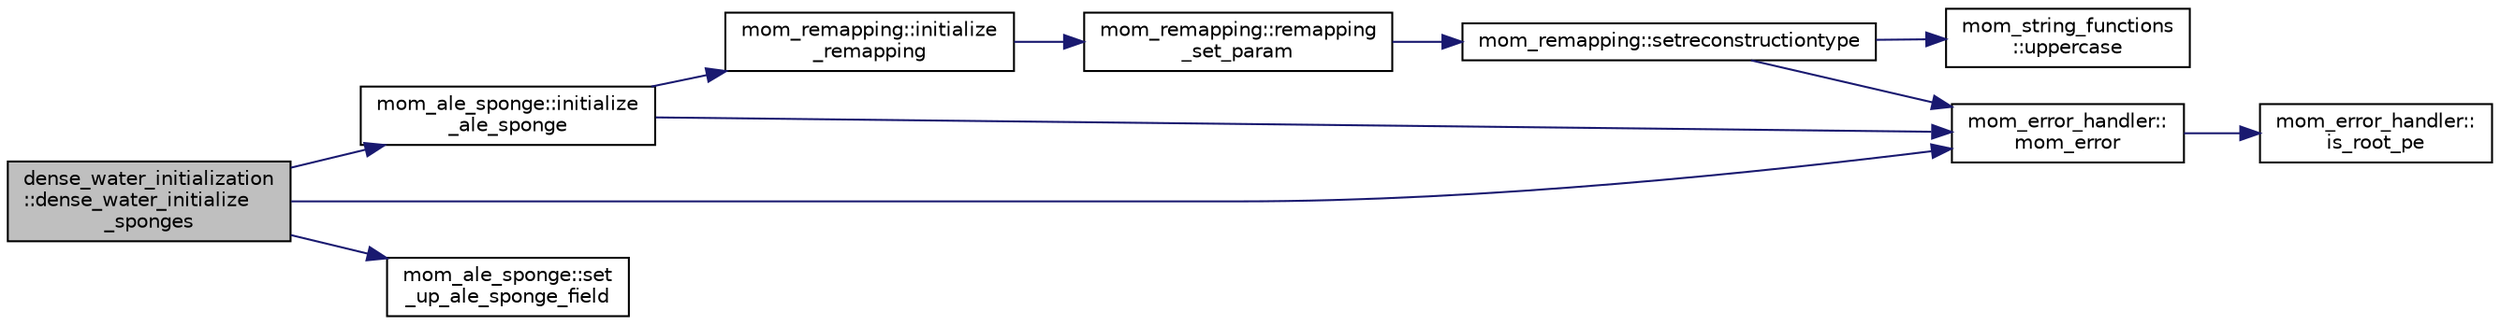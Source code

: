 digraph "dense_water_initialization::dense_water_initialize_sponges"
{
 // INTERACTIVE_SVG=YES
  edge [fontname="Helvetica",fontsize="10",labelfontname="Helvetica",labelfontsize="10"];
  node [fontname="Helvetica",fontsize="10",shape=record];
  rankdir="LR";
  Node0 [label="dense_water_initialization\l::dense_water_initialize\l_sponges",height=0.2,width=0.4,color="black", fillcolor="grey75", style="filled", fontcolor="black"];
  Node0 -> Node1 [color="midnightblue",fontsize="10",style="solid",fontname="Helvetica"];
  Node1 [label="mom_ale_sponge::initialize\l_ale_sponge",height=0.2,width=0.4,color="black", fillcolor="white", style="filled",URL="$namespacemom__ale__sponge.html#a135d5ca4d0dff789bc6db5ac789b4142",tooltip="This subroutine determines the number of points which are within. "];
  Node1 -> Node2 [color="midnightblue",fontsize="10",style="solid",fontname="Helvetica"];
  Node2 [label="mom_error_handler::\lmom_error",height=0.2,width=0.4,color="black", fillcolor="white", style="filled",URL="$namespacemom__error__handler.html#a460cfb79a06c29fc249952c2a3710d67"];
  Node2 -> Node3 [color="midnightblue",fontsize="10",style="solid",fontname="Helvetica"];
  Node3 [label="mom_error_handler::\lis_root_pe",height=0.2,width=0.4,color="black", fillcolor="white", style="filled",URL="$namespacemom__error__handler.html#ad5f00a53059c72fe2332d1436c80ca71"];
  Node1 -> Node4 [color="midnightblue",fontsize="10",style="solid",fontname="Helvetica"];
  Node4 [label="mom_remapping::initialize\l_remapping",height=0.2,width=0.4,color="black", fillcolor="white", style="filled",URL="$namespacemom__remapping.html#a6847e0c44ccb54fb72587677f90d95b6",tooltip="Constructor for remapping control structure. "];
  Node4 -> Node5 [color="midnightblue",fontsize="10",style="solid",fontname="Helvetica"];
  Node5 [label="mom_remapping::remapping\l_set_param",height=0.2,width=0.4,color="black", fillcolor="white", style="filled",URL="$namespacemom__remapping.html#a9e811f89c505a4416ea0eec315769801",tooltip="Set parameters within remapping object. "];
  Node5 -> Node6 [color="midnightblue",fontsize="10",style="solid",fontname="Helvetica"];
  Node6 [label="mom_remapping::setreconstructiontype",height=0.2,width=0.4,color="black", fillcolor="white", style="filled",URL="$namespacemom__remapping.html#a41a89ac62578250500b7a450d5fdfae7",tooltip="Changes the method of reconstruction Use this routine to parse a string parameter specifying the reco..."];
  Node6 -> Node7 [color="midnightblue",fontsize="10",style="solid",fontname="Helvetica"];
  Node7 [label="mom_string_functions\l::uppercase",height=0.2,width=0.4,color="black", fillcolor="white", style="filled",URL="$namespacemom__string__functions.html#aca148baf726de2f028b7e7baad3c85d4"];
  Node6 -> Node2 [color="midnightblue",fontsize="10",style="solid",fontname="Helvetica"];
  Node0 -> Node2 [color="midnightblue",fontsize="10",style="solid",fontname="Helvetica"];
  Node0 -> Node8 [color="midnightblue",fontsize="10",style="solid",fontname="Helvetica"];
  Node8 [label="mom_ale_sponge::set\l_up_ale_sponge_field",height=0.2,width=0.4,color="black", fillcolor="white", style="filled",URL="$namespacemom__ale__sponge.html#adfb5d248683fa9d6accfcf5638303c3f",tooltip="This subroutine stores the reference profile at h points for the variable. "];
}
